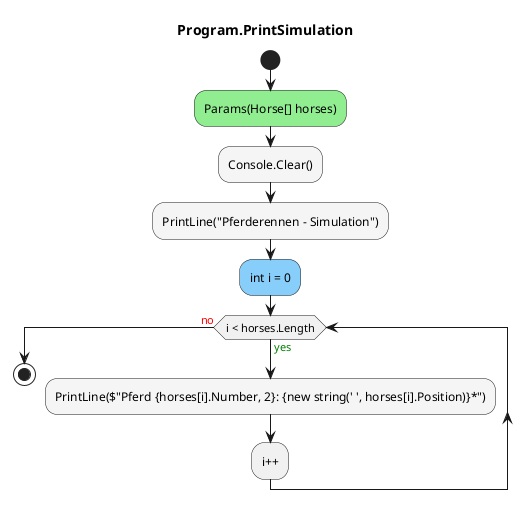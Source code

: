 @startuml Program.PrintSimulation
title Program.PrintSimulation
start
#LightGreen:Params(Horse[] horses);
#WhiteSmoke:Console.Clear();
#WhiteSmoke:PrintLine("Pferderennen - Simulation");
#LightSkyBlue:int i = 0;
while (i < horses.Length) is (<color:green>yes)
        #WhiteSmoke:PrintLine($"Pferd {horses[i].Number, 2}: {new string(' ', horses[i].Position)}*");
:i++;
endwhile (<color:red>no)
stop
@enduml
